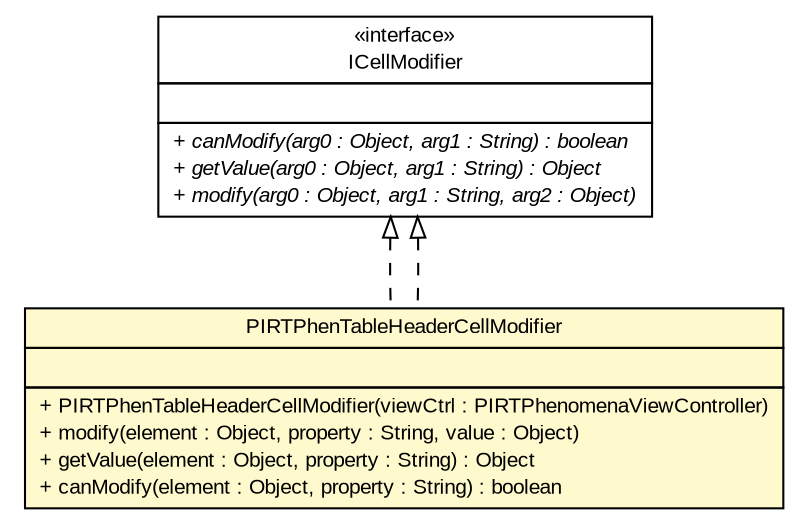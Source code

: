 #!/usr/local/bin/dot
#
# Class diagram 
# Generated by UMLGraph version R5_6-24-gf6e263 (http://www.umlgraph.org/)
#

digraph G {
	edge [fontname="arial",fontsize=10,labelfontname="arial",labelfontsize=10];
	node [fontname="arial",fontsize=10,shape=plaintext];
	nodesep=0.25;
	ranksep=0.5;
	// gov.sandia.cf.parts.ui.pirt.editors.PIRTPhenTableHeaderCellModifier
	c329410 [label=<<table title="gov.sandia.cf.parts.ui.pirt.editors.PIRTPhenTableHeaderCellModifier" border="0" cellborder="1" cellspacing="0" cellpadding="2" port="p" bgcolor="lemonChiffon" href="./PIRTPhenTableHeaderCellModifier.html">
		<tr><td><table border="0" cellspacing="0" cellpadding="1">
<tr><td align="center" balign="center"> PIRTPhenTableHeaderCellModifier </td></tr>
		</table></td></tr>
		<tr><td><table border="0" cellspacing="0" cellpadding="1">
<tr><td align="left" balign="left">  </td></tr>
		</table></td></tr>
		<tr><td><table border="0" cellspacing="0" cellpadding="1">
<tr><td align="left" balign="left"> + PIRTPhenTableHeaderCellModifier(viewCtrl : PIRTPhenomenaViewController) </td></tr>
<tr><td align="left" balign="left"> + modify(element : Object, property : String, value : Object) </td></tr>
<tr><td align="left" balign="left"> + getValue(element : Object, property : String) : Object </td></tr>
<tr><td align="left" balign="left"> + canModify(element : Object, property : String) : boolean </td></tr>
		</table></td></tr>
		</table>>, URL="./PIRTPhenTableHeaderCellModifier.html", fontname="arial", fontcolor="black", fontsize=10.0];
	//gov.sandia.cf.parts.ui.pirt.editors.PIRTPhenTableHeaderCellModifier implements org.eclipse.jface.viewers.ICellModifier
	c329545:p -> c329410:p [dir=back,arrowtail=empty,style=dashed];
	//gov.sandia.cf.parts.ui.pirt.editors.PIRTPhenTableHeaderCellModifier implements org.eclipse.jface.viewers.ICellModifier
	c329545:p -> c329410:p [dir=back,arrowtail=empty,style=dashed];
	// org.eclipse.jface.viewers.ICellModifier
	c329545 [label=<<table title="org.eclipse.jface.viewers.ICellModifier" border="0" cellborder="1" cellspacing="0" cellpadding="2" port="p" href="http://java.sun.com/j2se/1.4.2/docs/api/org/eclipse/jface/viewers/ICellModifier.html">
		<tr><td><table border="0" cellspacing="0" cellpadding="1">
<tr><td align="center" balign="center"> &#171;interface&#187; </td></tr>
<tr><td align="center" balign="center"> ICellModifier </td></tr>
		</table></td></tr>
		<tr><td><table border="0" cellspacing="0" cellpadding="1">
<tr><td align="left" balign="left">  </td></tr>
		</table></td></tr>
		<tr><td><table border="0" cellspacing="0" cellpadding="1">
<tr><td align="left" balign="left"><font face="arial italic" point-size="10.0"> + canModify(arg0 : Object, arg1 : String) : boolean </font></td></tr>
<tr><td align="left" balign="left"><font face="arial italic" point-size="10.0"> + getValue(arg0 : Object, arg1 : String) : Object </font></td></tr>
<tr><td align="left" balign="left"><font face="arial italic" point-size="10.0"> + modify(arg0 : Object, arg1 : String, arg2 : Object) </font></td></tr>
		</table></td></tr>
		</table>>, URL="http://java.sun.com/j2se/1.4.2/docs/api/org/eclipse/jface/viewers/ICellModifier.html", fontname="arial", fontcolor="black", fontsize=10.0];
}

